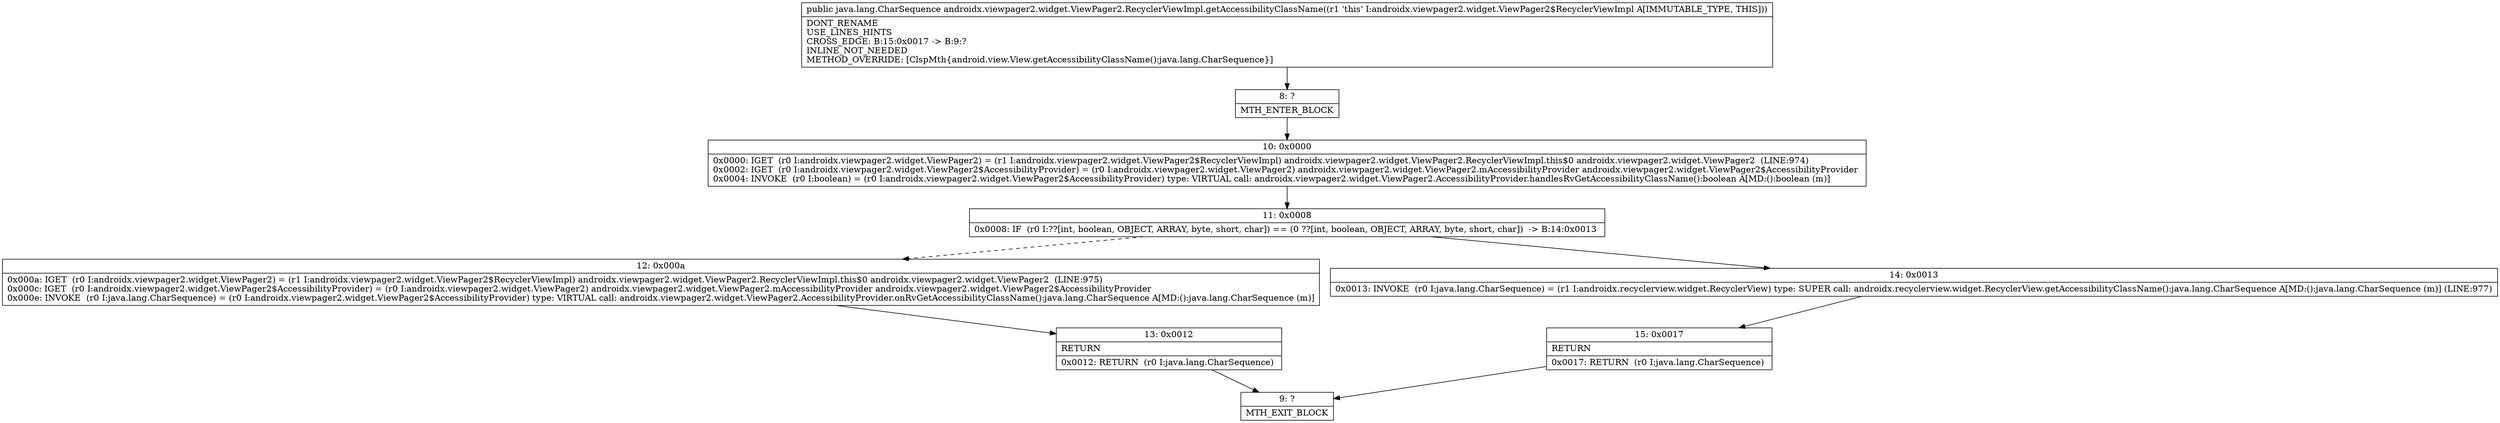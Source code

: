digraph "CFG forandroidx.viewpager2.widget.ViewPager2.RecyclerViewImpl.getAccessibilityClassName()Ljava\/lang\/CharSequence;" {
Node_8 [shape=record,label="{8\:\ ?|MTH_ENTER_BLOCK\l}"];
Node_10 [shape=record,label="{10\:\ 0x0000|0x0000: IGET  (r0 I:androidx.viewpager2.widget.ViewPager2) = (r1 I:androidx.viewpager2.widget.ViewPager2$RecyclerViewImpl) androidx.viewpager2.widget.ViewPager2.RecyclerViewImpl.this$0 androidx.viewpager2.widget.ViewPager2  (LINE:974)\l0x0002: IGET  (r0 I:androidx.viewpager2.widget.ViewPager2$AccessibilityProvider) = (r0 I:androidx.viewpager2.widget.ViewPager2) androidx.viewpager2.widget.ViewPager2.mAccessibilityProvider androidx.viewpager2.widget.ViewPager2$AccessibilityProvider \l0x0004: INVOKE  (r0 I:boolean) = (r0 I:androidx.viewpager2.widget.ViewPager2$AccessibilityProvider) type: VIRTUAL call: androidx.viewpager2.widget.ViewPager2.AccessibilityProvider.handlesRvGetAccessibilityClassName():boolean A[MD:():boolean (m)]\l}"];
Node_11 [shape=record,label="{11\:\ 0x0008|0x0008: IF  (r0 I:??[int, boolean, OBJECT, ARRAY, byte, short, char]) == (0 ??[int, boolean, OBJECT, ARRAY, byte, short, char])  \-\> B:14:0x0013 \l}"];
Node_12 [shape=record,label="{12\:\ 0x000a|0x000a: IGET  (r0 I:androidx.viewpager2.widget.ViewPager2) = (r1 I:androidx.viewpager2.widget.ViewPager2$RecyclerViewImpl) androidx.viewpager2.widget.ViewPager2.RecyclerViewImpl.this$0 androidx.viewpager2.widget.ViewPager2  (LINE:975)\l0x000c: IGET  (r0 I:androidx.viewpager2.widget.ViewPager2$AccessibilityProvider) = (r0 I:androidx.viewpager2.widget.ViewPager2) androidx.viewpager2.widget.ViewPager2.mAccessibilityProvider androidx.viewpager2.widget.ViewPager2$AccessibilityProvider \l0x000e: INVOKE  (r0 I:java.lang.CharSequence) = (r0 I:androidx.viewpager2.widget.ViewPager2$AccessibilityProvider) type: VIRTUAL call: androidx.viewpager2.widget.ViewPager2.AccessibilityProvider.onRvGetAccessibilityClassName():java.lang.CharSequence A[MD:():java.lang.CharSequence (m)]\l}"];
Node_13 [shape=record,label="{13\:\ 0x0012|RETURN\l|0x0012: RETURN  (r0 I:java.lang.CharSequence) \l}"];
Node_9 [shape=record,label="{9\:\ ?|MTH_EXIT_BLOCK\l}"];
Node_14 [shape=record,label="{14\:\ 0x0013|0x0013: INVOKE  (r0 I:java.lang.CharSequence) = (r1 I:androidx.recyclerview.widget.RecyclerView) type: SUPER call: androidx.recyclerview.widget.RecyclerView.getAccessibilityClassName():java.lang.CharSequence A[MD:():java.lang.CharSequence (m)] (LINE:977)\l}"];
Node_15 [shape=record,label="{15\:\ 0x0017|RETURN\l|0x0017: RETURN  (r0 I:java.lang.CharSequence) \l}"];
MethodNode[shape=record,label="{public java.lang.CharSequence androidx.viewpager2.widget.ViewPager2.RecyclerViewImpl.getAccessibilityClassName((r1 'this' I:androidx.viewpager2.widget.ViewPager2$RecyclerViewImpl A[IMMUTABLE_TYPE, THIS]))  | DONT_RENAME\lUSE_LINES_HINTS\lCROSS_EDGE: B:15:0x0017 \-\> B:9:?\lINLINE_NOT_NEEDED\lMETHOD_OVERRIDE: [ClspMth\{android.view.View.getAccessibilityClassName():java.lang.CharSequence\}]\l}"];
MethodNode -> Node_8;Node_8 -> Node_10;
Node_10 -> Node_11;
Node_11 -> Node_12[style=dashed];
Node_11 -> Node_14;
Node_12 -> Node_13;
Node_13 -> Node_9;
Node_14 -> Node_15;
Node_15 -> Node_9;
}

